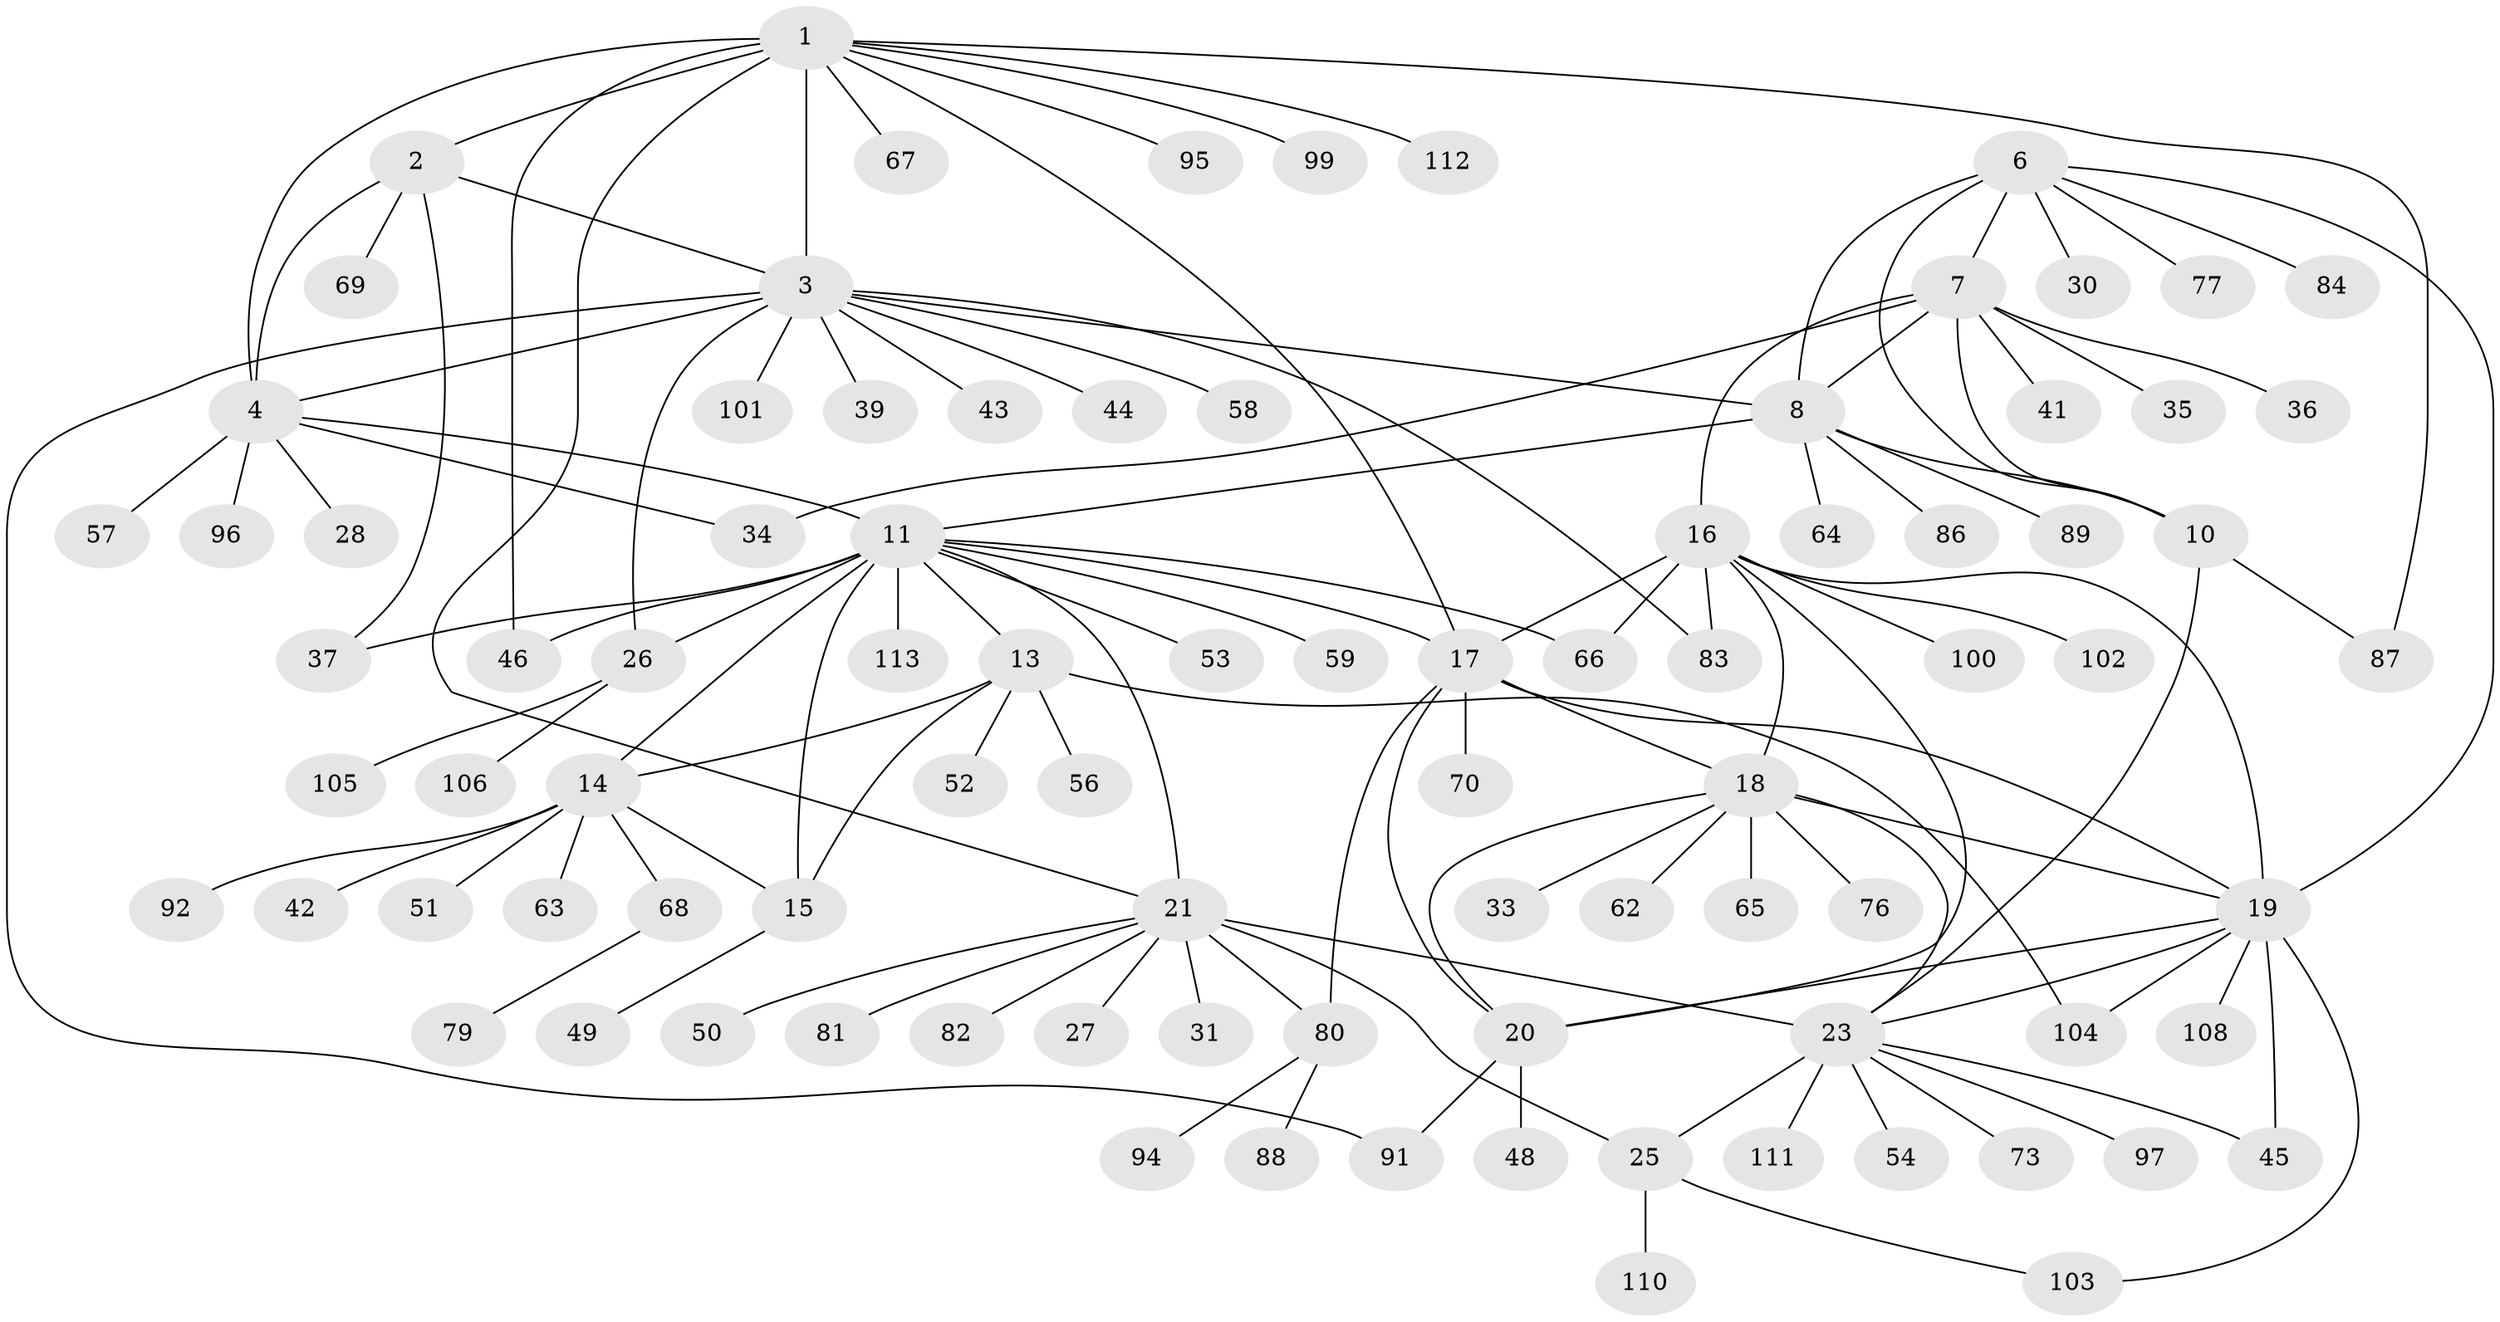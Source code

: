 // Generated by graph-tools (version 1.1) at 2025/24/03/03/25 07:24:10]
// undirected, 89 vertices, 124 edges
graph export_dot {
graph [start="1"]
  node [color=gray90,style=filled];
  1 [super="+5"];
  2 [super="+29"];
  3 [super="+32"];
  4;
  6 [super="+74"];
  7 [super="+9"];
  8 [super="+40"];
  10;
  11 [super="+12"];
  13 [super="+93"];
  14 [super="+78"];
  15 [super="+38"];
  16 [super="+55"];
  17 [super="+60"];
  18 [super="+47"];
  19 [super="+90"];
  20;
  21 [super="+22"];
  23 [super="+24"];
  25 [super="+61"];
  26 [super="+71"];
  27;
  28;
  30 [super="+85"];
  31;
  33;
  34;
  35;
  36;
  37;
  39 [super="+72"];
  41;
  42;
  43;
  44;
  45;
  46;
  48;
  49;
  50 [super="+107"];
  51;
  52;
  53;
  54;
  56;
  57;
  58;
  59;
  62;
  63;
  64;
  65;
  66;
  67 [super="+109"];
  68 [super="+75"];
  69;
  70;
  73;
  76;
  77;
  79;
  80;
  81;
  82;
  83;
  84;
  86;
  87;
  88;
  89;
  91;
  92;
  94;
  95;
  96 [super="+98"];
  97;
  99;
  100;
  101;
  102;
  103;
  104;
  105;
  106;
  108;
  110;
  111;
  112;
  113;
  1 -- 2 [weight=2];
  1 -- 3 [weight=2];
  1 -- 4 [weight=2];
  1 -- 99;
  1 -- 112;
  1 -- 67;
  1 -- 46;
  1 -- 17;
  1 -- 21;
  1 -- 87;
  1 -- 95;
  2 -- 3;
  2 -- 4;
  2 -- 37;
  2 -- 69;
  3 -- 4;
  3 -- 8;
  3 -- 39;
  3 -- 44;
  3 -- 58;
  3 -- 83;
  3 -- 91;
  3 -- 43;
  3 -- 101;
  3 -- 26;
  4 -- 28;
  4 -- 34;
  4 -- 57;
  4 -- 96;
  4 -- 11;
  6 -- 7 [weight=2];
  6 -- 8;
  6 -- 10;
  6 -- 30;
  6 -- 77;
  6 -- 84;
  6 -- 19;
  7 -- 8 [weight=2];
  7 -- 10 [weight=2];
  7 -- 34;
  7 -- 35;
  7 -- 36;
  7 -- 41;
  7 -- 16 [weight=2];
  8 -- 10;
  8 -- 11;
  8 -- 64;
  8 -- 89;
  8 -- 86;
  10 -- 23;
  10 -- 87;
  11 -- 13 [weight=2];
  11 -- 14 [weight=2];
  11 -- 15 [weight=2];
  11 -- 17;
  11 -- 26;
  11 -- 37;
  11 -- 46;
  11 -- 53;
  11 -- 59;
  11 -- 66;
  11 -- 113;
  11 -- 21;
  13 -- 14;
  13 -- 15;
  13 -- 52;
  13 -- 56;
  13 -- 104;
  14 -- 15;
  14 -- 42;
  14 -- 51;
  14 -- 63;
  14 -- 68;
  14 -- 92;
  15 -- 49;
  16 -- 17;
  16 -- 18;
  16 -- 19;
  16 -- 20;
  16 -- 66;
  16 -- 83;
  16 -- 100;
  16 -- 102;
  17 -- 18;
  17 -- 19;
  17 -- 20;
  17 -- 70;
  17 -- 80;
  18 -- 19;
  18 -- 20;
  18 -- 33;
  18 -- 62;
  18 -- 65;
  18 -- 76;
  18 -- 23;
  19 -- 20;
  19 -- 23;
  19 -- 45;
  19 -- 103;
  19 -- 104;
  19 -- 108;
  20 -- 48;
  20 -- 91;
  21 -- 23 [weight=4];
  21 -- 25 [weight=2];
  21 -- 31;
  21 -- 81;
  21 -- 80;
  21 -- 50;
  21 -- 82;
  21 -- 27;
  23 -- 25 [weight=2];
  23 -- 45;
  23 -- 97;
  23 -- 54;
  23 -- 73;
  23 -- 111;
  25 -- 103;
  25 -- 110;
  26 -- 105;
  26 -- 106;
  68 -- 79;
  80 -- 88;
  80 -- 94;
}

